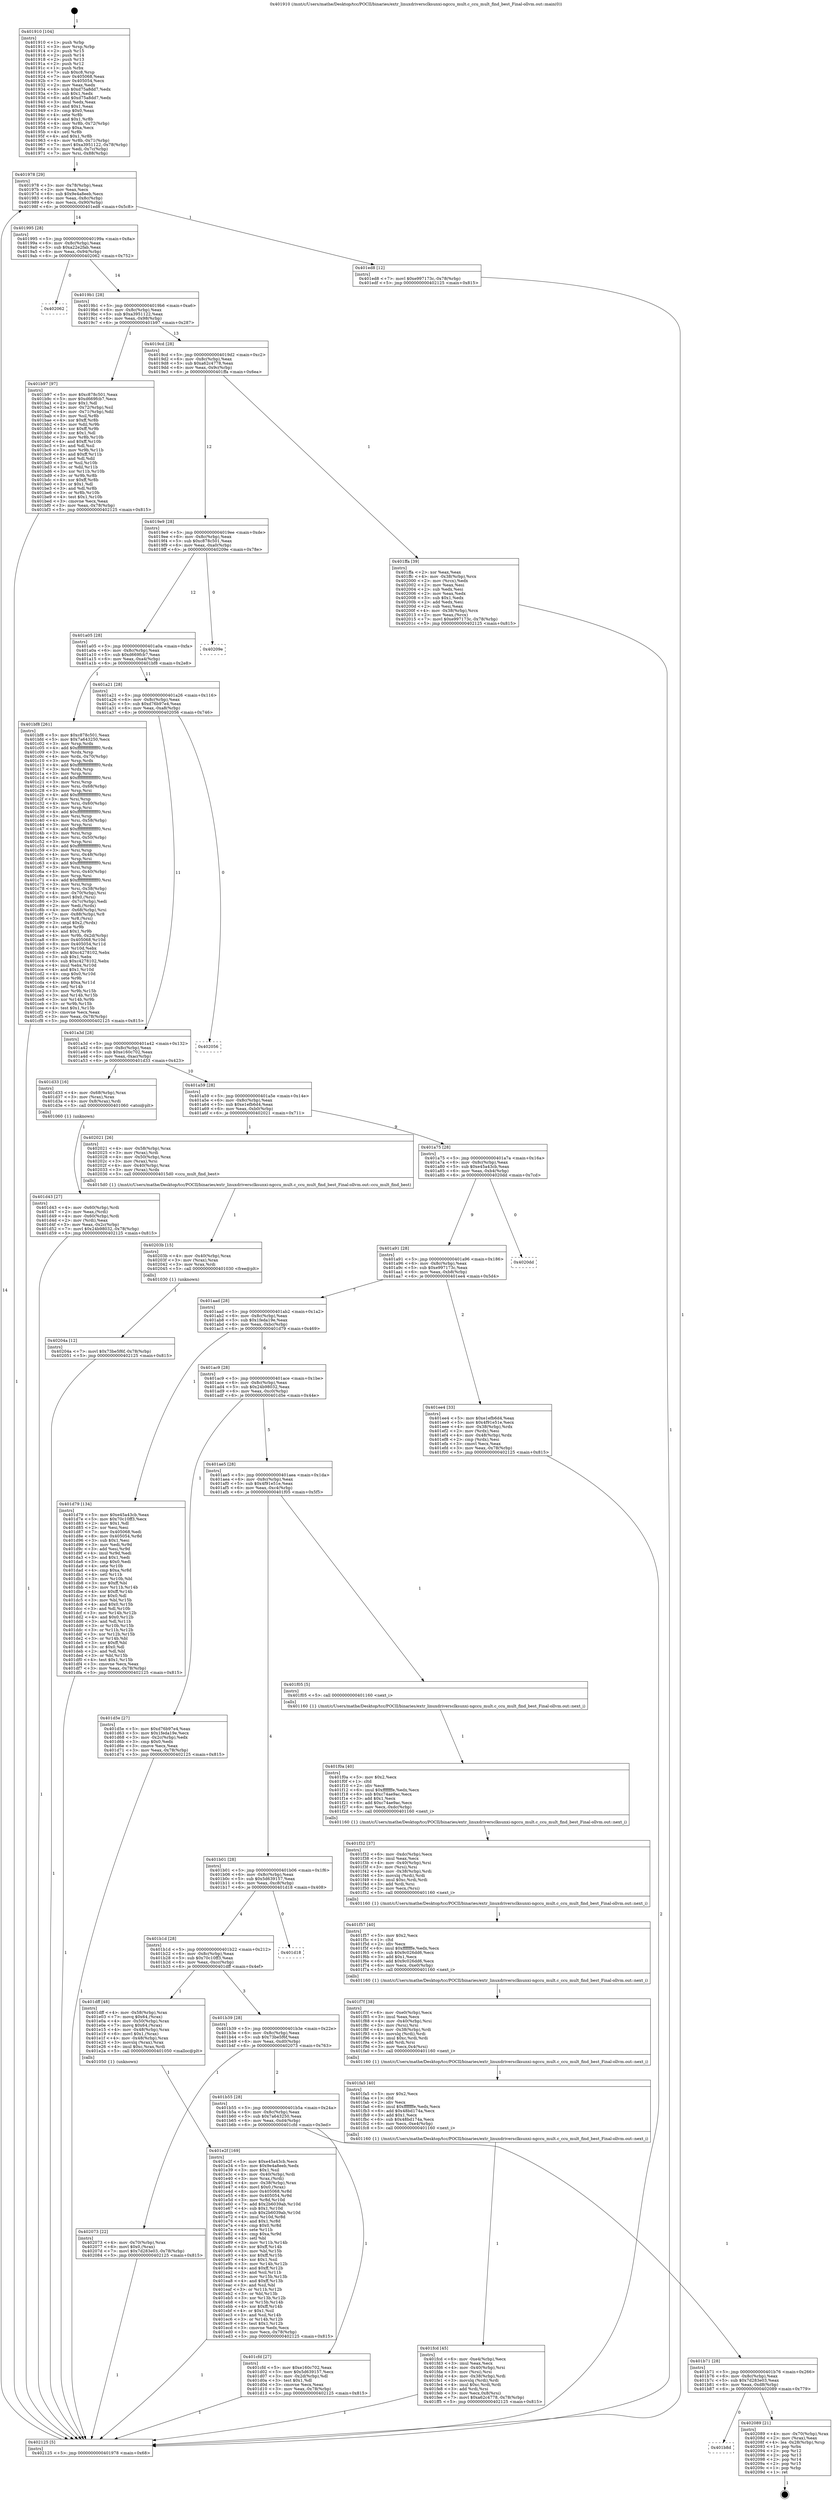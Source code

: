digraph "0x401910" {
  label = "0x401910 (/mnt/c/Users/mathe/Desktop/tcc/POCII/binaries/extr_linuxdriversclksunxi-ngccu_mult.c_ccu_mult_find_best_Final-ollvm.out::main(0))"
  labelloc = "t"
  node[shape=record]

  Entry [label="",width=0.3,height=0.3,shape=circle,fillcolor=black,style=filled]
  "0x401978" [label="{
     0x401978 [29]\l
     | [instrs]\l
     &nbsp;&nbsp;0x401978 \<+3\>: mov -0x78(%rbp),%eax\l
     &nbsp;&nbsp;0x40197b \<+2\>: mov %eax,%ecx\l
     &nbsp;&nbsp;0x40197d \<+6\>: sub $0x9e4a8eeb,%ecx\l
     &nbsp;&nbsp;0x401983 \<+6\>: mov %eax,-0x8c(%rbp)\l
     &nbsp;&nbsp;0x401989 \<+6\>: mov %ecx,-0x90(%rbp)\l
     &nbsp;&nbsp;0x40198f \<+6\>: je 0000000000401ed8 \<main+0x5c8\>\l
  }"]
  "0x401ed8" [label="{
     0x401ed8 [12]\l
     | [instrs]\l
     &nbsp;&nbsp;0x401ed8 \<+7\>: movl $0xe997173c,-0x78(%rbp)\l
     &nbsp;&nbsp;0x401edf \<+5\>: jmp 0000000000402125 \<main+0x815\>\l
  }"]
  "0x401995" [label="{
     0x401995 [28]\l
     | [instrs]\l
     &nbsp;&nbsp;0x401995 \<+5\>: jmp 000000000040199a \<main+0x8a\>\l
     &nbsp;&nbsp;0x40199a \<+6\>: mov -0x8c(%rbp),%eax\l
     &nbsp;&nbsp;0x4019a0 \<+5\>: sub $0xa22e2fab,%eax\l
     &nbsp;&nbsp;0x4019a5 \<+6\>: mov %eax,-0x94(%rbp)\l
     &nbsp;&nbsp;0x4019ab \<+6\>: je 0000000000402062 \<main+0x752\>\l
  }"]
  Exit [label="",width=0.3,height=0.3,shape=circle,fillcolor=black,style=filled,peripheries=2]
  "0x402062" [label="{
     0x402062\l
  }", style=dashed]
  "0x4019b1" [label="{
     0x4019b1 [28]\l
     | [instrs]\l
     &nbsp;&nbsp;0x4019b1 \<+5\>: jmp 00000000004019b6 \<main+0xa6\>\l
     &nbsp;&nbsp;0x4019b6 \<+6\>: mov -0x8c(%rbp),%eax\l
     &nbsp;&nbsp;0x4019bc \<+5\>: sub $0xa3951122,%eax\l
     &nbsp;&nbsp;0x4019c1 \<+6\>: mov %eax,-0x98(%rbp)\l
     &nbsp;&nbsp;0x4019c7 \<+6\>: je 0000000000401b97 \<main+0x287\>\l
  }"]
  "0x401b8d" [label="{
     0x401b8d\l
  }", style=dashed]
  "0x401b97" [label="{
     0x401b97 [97]\l
     | [instrs]\l
     &nbsp;&nbsp;0x401b97 \<+5\>: mov $0xc878c501,%eax\l
     &nbsp;&nbsp;0x401b9c \<+5\>: mov $0xd669fcb7,%ecx\l
     &nbsp;&nbsp;0x401ba1 \<+2\>: mov $0x1,%dl\l
     &nbsp;&nbsp;0x401ba3 \<+4\>: mov -0x72(%rbp),%sil\l
     &nbsp;&nbsp;0x401ba7 \<+4\>: mov -0x71(%rbp),%dil\l
     &nbsp;&nbsp;0x401bab \<+3\>: mov %sil,%r8b\l
     &nbsp;&nbsp;0x401bae \<+4\>: xor $0xff,%r8b\l
     &nbsp;&nbsp;0x401bb2 \<+3\>: mov %dil,%r9b\l
     &nbsp;&nbsp;0x401bb5 \<+4\>: xor $0xff,%r9b\l
     &nbsp;&nbsp;0x401bb9 \<+3\>: xor $0x1,%dl\l
     &nbsp;&nbsp;0x401bbc \<+3\>: mov %r8b,%r10b\l
     &nbsp;&nbsp;0x401bbf \<+4\>: and $0xff,%r10b\l
     &nbsp;&nbsp;0x401bc3 \<+3\>: and %dl,%sil\l
     &nbsp;&nbsp;0x401bc6 \<+3\>: mov %r9b,%r11b\l
     &nbsp;&nbsp;0x401bc9 \<+4\>: and $0xff,%r11b\l
     &nbsp;&nbsp;0x401bcd \<+3\>: and %dl,%dil\l
     &nbsp;&nbsp;0x401bd0 \<+3\>: or %sil,%r10b\l
     &nbsp;&nbsp;0x401bd3 \<+3\>: or %dil,%r11b\l
     &nbsp;&nbsp;0x401bd6 \<+3\>: xor %r11b,%r10b\l
     &nbsp;&nbsp;0x401bd9 \<+3\>: or %r9b,%r8b\l
     &nbsp;&nbsp;0x401bdc \<+4\>: xor $0xff,%r8b\l
     &nbsp;&nbsp;0x401be0 \<+3\>: or $0x1,%dl\l
     &nbsp;&nbsp;0x401be3 \<+3\>: and %dl,%r8b\l
     &nbsp;&nbsp;0x401be6 \<+3\>: or %r8b,%r10b\l
     &nbsp;&nbsp;0x401be9 \<+4\>: test $0x1,%r10b\l
     &nbsp;&nbsp;0x401bed \<+3\>: cmovne %ecx,%eax\l
     &nbsp;&nbsp;0x401bf0 \<+3\>: mov %eax,-0x78(%rbp)\l
     &nbsp;&nbsp;0x401bf3 \<+5\>: jmp 0000000000402125 \<main+0x815\>\l
  }"]
  "0x4019cd" [label="{
     0x4019cd [28]\l
     | [instrs]\l
     &nbsp;&nbsp;0x4019cd \<+5\>: jmp 00000000004019d2 \<main+0xc2\>\l
     &nbsp;&nbsp;0x4019d2 \<+6\>: mov -0x8c(%rbp),%eax\l
     &nbsp;&nbsp;0x4019d8 \<+5\>: sub $0xa62c4778,%eax\l
     &nbsp;&nbsp;0x4019dd \<+6\>: mov %eax,-0x9c(%rbp)\l
     &nbsp;&nbsp;0x4019e3 \<+6\>: je 0000000000401ffa \<main+0x6ea\>\l
  }"]
  "0x402125" [label="{
     0x402125 [5]\l
     | [instrs]\l
     &nbsp;&nbsp;0x402125 \<+5\>: jmp 0000000000401978 \<main+0x68\>\l
  }"]
  "0x401910" [label="{
     0x401910 [104]\l
     | [instrs]\l
     &nbsp;&nbsp;0x401910 \<+1\>: push %rbp\l
     &nbsp;&nbsp;0x401911 \<+3\>: mov %rsp,%rbp\l
     &nbsp;&nbsp;0x401914 \<+2\>: push %r15\l
     &nbsp;&nbsp;0x401916 \<+2\>: push %r14\l
     &nbsp;&nbsp;0x401918 \<+2\>: push %r13\l
     &nbsp;&nbsp;0x40191a \<+2\>: push %r12\l
     &nbsp;&nbsp;0x40191c \<+1\>: push %rbx\l
     &nbsp;&nbsp;0x40191d \<+7\>: sub $0xc8,%rsp\l
     &nbsp;&nbsp;0x401924 \<+7\>: mov 0x405068,%eax\l
     &nbsp;&nbsp;0x40192b \<+7\>: mov 0x405054,%ecx\l
     &nbsp;&nbsp;0x401932 \<+2\>: mov %eax,%edx\l
     &nbsp;&nbsp;0x401934 \<+6\>: sub $0xd75a8dd7,%edx\l
     &nbsp;&nbsp;0x40193a \<+3\>: sub $0x1,%edx\l
     &nbsp;&nbsp;0x40193d \<+6\>: add $0xd75a8dd7,%edx\l
     &nbsp;&nbsp;0x401943 \<+3\>: imul %edx,%eax\l
     &nbsp;&nbsp;0x401946 \<+3\>: and $0x1,%eax\l
     &nbsp;&nbsp;0x401949 \<+3\>: cmp $0x0,%eax\l
     &nbsp;&nbsp;0x40194c \<+4\>: sete %r8b\l
     &nbsp;&nbsp;0x401950 \<+4\>: and $0x1,%r8b\l
     &nbsp;&nbsp;0x401954 \<+4\>: mov %r8b,-0x72(%rbp)\l
     &nbsp;&nbsp;0x401958 \<+3\>: cmp $0xa,%ecx\l
     &nbsp;&nbsp;0x40195b \<+4\>: setl %r8b\l
     &nbsp;&nbsp;0x40195f \<+4\>: and $0x1,%r8b\l
     &nbsp;&nbsp;0x401963 \<+4\>: mov %r8b,-0x71(%rbp)\l
     &nbsp;&nbsp;0x401967 \<+7\>: movl $0xa3951122,-0x78(%rbp)\l
     &nbsp;&nbsp;0x40196e \<+3\>: mov %edi,-0x7c(%rbp)\l
     &nbsp;&nbsp;0x401971 \<+7\>: mov %rsi,-0x88(%rbp)\l
  }"]
  "0x402089" [label="{
     0x402089 [21]\l
     | [instrs]\l
     &nbsp;&nbsp;0x402089 \<+4\>: mov -0x70(%rbp),%rax\l
     &nbsp;&nbsp;0x40208d \<+2\>: mov (%rax),%eax\l
     &nbsp;&nbsp;0x40208f \<+4\>: lea -0x28(%rbp),%rsp\l
     &nbsp;&nbsp;0x402093 \<+1\>: pop %rbx\l
     &nbsp;&nbsp;0x402094 \<+2\>: pop %r12\l
     &nbsp;&nbsp;0x402096 \<+2\>: pop %r13\l
     &nbsp;&nbsp;0x402098 \<+2\>: pop %r14\l
     &nbsp;&nbsp;0x40209a \<+2\>: pop %r15\l
     &nbsp;&nbsp;0x40209c \<+1\>: pop %rbp\l
     &nbsp;&nbsp;0x40209d \<+1\>: ret\l
  }"]
  "0x401ffa" [label="{
     0x401ffa [39]\l
     | [instrs]\l
     &nbsp;&nbsp;0x401ffa \<+2\>: xor %eax,%eax\l
     &nbsp;&nbsp;0x401ffc \<+4\>: mov -0x38(%rbp),%rcx\l
     &nbsp;&nbsp;0x402000 \<+2\>: mov (%rcx),%edx\l
     &nbsp;&nbsp;0x402002 \<+2\>: mov %eax,%esi\l
     &nbsp;&nbsp;0x402004 \<+2\>: sub %edx,%esi\l
     &nbsp;&nbsp;0x402006 \<+2\>: mov %eax,%edx\l
     &nbsp;&nbsp;0x402008 \<+3\>: sub $0x1,%edx\l
     &nbsp;&nbsp;0x40200b \<+2\>: add %edx,%esi\l
     &nbsp;&nbsp;0x40200d \<+2\>: sub %esi,%eax\l
     &nbsp;&nbsp;0x40200f \<+4\>: mov -0x38(%rbp),%rcx\l
     &nbsp;&nbsp;0x402013 \<+2\>: mov %eax,(%rcx)\l
     &nbsp;&nbsp;0x402015 \<+7\>: movl $0xe997173c,-0x78(%rbp)\l
     &nbsp;&nbsp;0x40201c \<+5\>: jmp 0000000000402125 \<main+0x815\>\l
  }"]
  "0x4019e9" [label="{
     0x4019e9 [28]\l
     | [instrs]\l
     &nbsp;&nbsp;0x4019e9 \<+5\>: jmp 00000000004019ee \<main+0xde\>\l
     &nbsp;&nbsp;0x4019ee \<+6\>: mov -0x8c(%rbp),%eax\l
     &nbsp;&nbsp;0x4019f4 \<+5\>: sub $0xc878c501,%eax\l
     &nbsp;&nbsp;0x4019f9 \<+6\>: mov %eax,-0xa0(%rbp)\l
     &nbsp;&nbsp;0x4019ff \<+6\>: je 000000000040209e \<main+0x78e\>\l
  }"]
  "0x40204a" [label="{
     0x40204a [12]\l
     | [instrs]\l
     &nbsp;&nbsp;0x40204a \<+7\>: movl $0x73be5f6f,-0x78(%rbp)\l
     &nbsp;&nbsp;0x402051 \<+5\>: jmp 0000000000402125 \<main+0x815\>\l
  }"]
  "0x40209e" [label="{
     0x40209e\l
  }", style=dashed]
  "0x401a05" [label="{
     0x401a05 [28]\l
     | [instrs]\l
     &nbsp;&nbsp;0x401a05 \<+5\>: jmp 0000000000401a0a \<main+0xfa\>\l
     &nbsp;&nbsp;0x401a0a \<+6\>: mov -0x8c(%rbp),%eax\l
     &nbsp;&nbsp;0x401a10 \<+5\>: sub $0xd669fcb7,%eax\l
     &nbsp;&nbsp;0x401a15 \<+6\>: mov %eax,-0xa4(%rbp)\l
     &nbsp;&nbsp;0x401a1b \<+6\>: je 0000000000401bf8 \<main+0x2e8\>\l
  }"]
  "0x40203b" [label="{
     0x40203b [15]\l
     | [instrs]\l
     &nbsp;&nbsp;0x40203b \<+4\>: mov -0x40(%rbp),%rax\l
     &nbsp;&nbsp;0x40203f \<+3\>: mov (%rax),%rax\l
     &nbsp;&nbsp;0x402042 \<+3\>: mov %rax,%rdi\l
     &nbsp;&nbsp;0x402045 \<+5\>: call 0000000000401030 \<free@plt\>\l
     | [calls]\l
     &nbsp;&nbsp;0x401030 \{1\} (unknown)\l
  }"]
  "0x401bf8" [label="{
     0x401bf8 [261]\l
     | [instrs]\l
     &nbsp;&nbsp;0x401bf8 \<+5\>: mov $0xc878c501,%eax\l
     &nbsp;&nbsp;0x401bfd \<+5\>: mov $0x7a643250,%ecx\l
     &nbsp;&nbsp;0x401c02 \<+3\>: mov %rsp,%rdx\l
     &nbsp;&nbsp;0x401c05 \<+4\>: add $0xfffffffffffffff0,%rdx\l
     &nbsp;&nbsp;0x401c09 \<+3\>: mov %rdx,%rsp\l
     &nbsp;&nbsp;0x401c0c \<+4\>: mov %rdx,-0x70(%rbp)\l
     &nbsp;&nbsp;0x401c10 \<+3\>: mov %rsp,%rdx\l
     &nbsp;&nbsp;0x401c13 \<+4\>: add $0xfffffffffffffff0,%rdx\l
     &nbsp;&nbsp;0x401c17 \<+3\>: mov %rdx,%rsp\l
     &nbsp;&nbsp;0x401c1a \<+3\>: mov %rsp,%rsi\l
     &nbsp;&nbsp;0x401c1d \<+4\>: add $0xfffffffffffffff0,%rsi\l
     &nbsp;&nbsp;0x401c21 \<+3\>: mov %rsi,%rsp\l
     &nbsp;&nbsp;0x401c24 \<+4\>: mov %rsi,-0x68(%rbp)\l
     &nbsp;&nbsp;0x401c28 \<+3\>: mov %rsp,%rsi\l
     &nbsp;&nbsp;0x401c2b \<+4\>: add $0xfffffffffffffff0,%rsi\l
     &nbsp;&nbsp;0x401c2f \<+3\>: mov %rsi,%rsp\l
     &nbsp;&nbsp;0x401c32 \<+4\>: mov %rsi,-0x60(%rbp)\l
     &nbsp;&nbsp;0x401c36 \<+3\>: mov %rsp,%rsi\l
     &nbsp;&nbsp;0x401c39 \<+4\>: add $0xfffffffffffffff0,%rsi\l
     &nbsp;&nbsp;0x401c3d \<+3\>: mov %rsi,%rsp\l
     &nbsp;&nbsp;0x401c40 \<+4\>: mov %rsi,-0x58(%rbp)\l
     &nbsp;&nbsp;0x401c44 \<+3\>: mov %rsp,%rsi\l
     &nbsp;&nbsp;0x401c47 \<+4\>: add $0xfffffffffffffff0,%rsi\l
     &nbsp;&nbsp;0x401c4b \<+3\>: mov %rsi,%rsp\l
     &nbsp;&nbsp;0x401c4e \<+4\>: mov %rsi,-0x50(%rbp)\l
     &nbsp;&nbsp;0x401c52 \<+3\>: mov %rsp,%rsi\l
     &nbsp;&nbsp;0x401c55 \<+4\>: add $0xfffffffffffffff0,%rsi\l
     &nbsp;&nbsp;0x401c59 \<+3\>: mov %rsi,%rsp\l
     &nbsp;&nbsp;0x401c5c \<+4\>: mov %rsi,-0x48(%rbp)\l
     &nbsp;&nbsp;0x401c60 \<+3\>: mov %rsp,%rsi\l
     &nbsp;&nbsp;0x401c63 \<+4\>: add $0xfffffffffffffff0,%rsi\l
     &nbsp;&nbsp;0x401c67 \<+3\>: mov %rsi,%rsp\l
     &nbsp;&nbsp;0x401c6a \<+4\>: mov %rsi,-0x40(%rbp)\l
     &nbsp;&nbsp;0x401c6e \<+3\>: mov %rsp,%rsi\l
     &nbsp;&nbsp;0x401c71 \<+4\>: add $0xfffffffffffffff0,%rsi\l
     &nbsp;&nbsp;0x401c75 \<+3\>: mov %rsi,%rsp\l
     &nbsp;&nbsp;0x401c78 \<+4\>: mov %rsi,-0x38(%rbp)\l
     &nbsp;&nbsp;0x401c7c \<+4\>: mov -0x70(%rbp),%rsi\l
     &nbsp;&nbsp;0x401c80 \<+6\>: movl $0x0,(%rsi)\l
     &nbsp;&nbsp;0x401c86 \<+3\>: mov -0x7c(%rbp),%edi\l
     &nbsp;&nbsp;0x401c89 \<+2\>: mov %edi,(%rdx)\l
     &nbsp;&nbsp;0x401c8b \<+4\>: mov -0x68(%rbp),%rsi\l
     &nbsp;&nbsp;0x401c8f \<+7\>: mov -0x88(%rbp),%r8\l
     &nbsp;&nbsp;0x401c96 \<+3\>: mov %r8,(%rsi)\l
     &nbsp;&nbsp;0x401c99 \<+3\>: cmpl $0x2,(%rdx)\l
     &nbsp;&nbsp;0x401c9c \<+4\>: setne %r9b\l
     &nbsp;&nbsp;0x401ca0 \<+4\>: and $0x1,%r9b\l
     &nbsp;&nbsp;0x401ca4 \<+4\>: mov %r9b,-0x2d(%rbp)\l
     &nbsp;&nbsp;0x401ca8 \<+8\>: mov 0x405068,%r10d\l
     &nbsp;&nbsp;0x401cb0 \<+8\>: mov 0x405054,%r11d\l
     &nbsp;&nbsp;0x401cb8 \<+3\>: mov %r10d,%ebx\l
     &nbsp;&nbsp;0x401cbb \<+6\>: add $0xc4278102,%ebx\l
     &nbsp;&nbsp;0x401cc1 \<+3\>: sub $0x1,%ebx\l
     &nbsp;&nbsp;0x401cc4 \<+6\>: sub $0xc4278102,%ebx\l
     &nbsp;&nbsp;0x401cca \<+4\>: imul %ebx,%r10d\l
     &nbsp;&nbsp;0x401cce \<+4\>: and $0x1,%r10d\l
     &nbsp;&nbsp;0x401cd2 \<+4\>: cmp $0x0,%r10d\l
     &nbsp;&nbsp;0x401cd6 \<+4\>: sete %r9b\l
     &nbsp;&nbsp;0x401cda \<+4\>: cmp $0xa,%r11d\l
     &nbsp;&nbsp;0x401cde \<+4\>: setl %r14b\l
     &nbsp;&nbsp;0x401ce2 \<+3\>: mov %r9b,%r15b\l
     &nbsp;&nbsp;0x401ce5 \<+3\>: and %r14b,%r15b\l
     &nbsp;&nbsp;0x401ce8 \<+3\>: xor %r14b,%r9b\l
     &nbsp;&nbsp;0x401ceb \<+3\>: or %r9b,%r15b\l
     &nbsp;&nbsp;0x401cee \<+4\>: test $0x1,%r15b\l
     &nbsp;&nbsp;0x401cf2 \<+3\>: cmovne %ecx,%eax\l
     &nbsp;&nbsp;0x401cf5 \<+3\>: mov %eax,-0x78(%rbp)\l
     &nbsp;&nbsp;0x401cf8 \<+5\>: jmp 0000000000402125 \<main+0x815\>\l
  }"]
  "0x401a21" [label="{
     0x401a21 [28]\l
     | [instrs]\l
     &nbsp;&nbsp;0x401a21 \<+5\>: jmp 0000000000401a26 \<main+0x116\>\l
     &nbsp;&nbsp;0x401a26 \<+6\>: mov -0x8c(%rbp),%eax\l
     &nbsp;&nbsp;0x401a2c \<+5\>: sub $0xd76b97e4,%eax\l
     &nbsp;&nbsp;0x401a31 \<+6\>: mov %eax,-0xa8(%rbp)\l
     &nbsp;&nbsp;0x401a37 \<+6\>: je 0000000000402056 \<main+0x746\>\l
  }"]
  "0x401fcd" [label="{
     0x401fcd [45]\l
     | [instrs]\l
     &nbsp;&nbsp;0x401fcd \<+6\>: mov -0xe4(%rbp),%ecx\l
     &nbsp;&nbsp;0x401fd3 \<+3\>: imul %eax,%ecx\l
     &nbsp;&nbsp;0x401fd6 \<+4\>: mov -0x40(%rbp),%rsi\l
     &nbsp;&nbsp;0x401fda \<+3\>: mov (%rsi),%rsi\l
     &nbsp;&nbsp;0x401fdd \<+4\>: mov -0x38(%rbp),%rdi\l
     &nbsp;&nbsp;0x401fe1 \<+3\>: movslq (%rdi),%rdi\l
     &nbsp;&nbsp;0x401fe4 \<+4\>: imul $0xc,%rdi,%rdi\l
     &nbsp;&nbsp;0x401fe8 \<+3\>: add %rdi,%rsi\l
     &nbsp;&nbsp;0x401feb \<+3\>: mov %ecx,0x8(%rsi)\l
     &nbsp;&nbsp;0x401fee \<+7\>: movl $0xa62c4778,-0x78(%rbp)\l
     &nbsp;&nbsp;0x401ff5 \<+5\>: jmp 0000000000402125 \<main+0x815\>\l
  }"]
  "0x401fa5" [label="{
     0x401fa5 [40]\l
     | [instrs]\l
     &nbsp;&nbsp;0x401fa5 \<+5\>: mov $0x2,%ecx\l
     &nbsp;&nbsp;0x401faa \<+1\>: cltd\l
     &nbsp;&nbsp;0x401fab \<+2\>: idiv %ecx\l
     &nbsp;&nbsp;0x401fad \<+6\>: imul $0xfffffffe,%edx,%ecx\l
     &nbsp;&nbsp;0x401fb3 \<+6\>: add $0x48bd174a,%ecx\l
     &nbsp;&nbsp;0x401fb9 \<+3\>: add $0x1,%ecx\l
     &nbsp;&nbsp;0x401fbc \<+6\>: sub $0x48bd174a,%ecx\l
     &nbsp;&nbsp;0x401fc2 \<+6\>: mov %ecx,-0xe4(%rbp)\l
     &nbsp;&nbsp;0x401fc8 \<+5\>: call 0000000000401160 \<next_i\>\l
     | [calls]\l
     &nbsp;&nbsp;0x401160 \{1\} (/mnt/c/Users/mathe/Desktop/tcc/POCII/binaries/extr_linuxdriversclksunxi-ngccu_mult.c_ccu_mult_find_best_Final-ollvm.out::next_i)\l
  }"]
  "0x402056" [label="{
     0x402056\l
  }", style=dashed]
  "0x401a3d" [label="{
     0x401a3d [28]\l
     | [instrs]\l
     &nbsp;&nbsp;0x401a3d \<+5\>: jmp 0000000000401a42 \<main+0x132\>\l
     &nbsp;&nbsp;0x401a42 \<+6\>: mov -0x8c(%rbp),%eax\l
     &nbsp;&nbsp;0x401a48 \<+5\>: sub $0xe160c702,%eax\l
     &nbsp;&nbsp;0x401a4d \<+6\>: mov %eax,-0xac(%rbp)\l
     &nbsp;&nbsp;0x401a53 \<+6\>: je 0000000000401d33 \<main+0x423\>\l
  }"]
  "0x401f7f" [label="{
     0x401f7f [38]\l
     | [instrs]\l
     &nbsp;&nbsp;0x401f7f \<+6\>: mov -0xe0(%rbp),%ecx\l
     &nbsp;&nbsp;0x401f85 \<+3\>: imul %eax,%ecx\l
     &nbsp;&nbsp;0x401f88 \<+4\>: mov -0x40(%rbp),%rsi\l
     &nbsp;&nbsp;0x401f8c \<+3\>: mov (%rsi),%rsi\l
     &nbsp;&nbsp;0x401f8f \<+4\>: mov -0x38(%rbp),%rdi\l
     &nbsp;&nbsp;0x401f93 \<+3\>: movslq (%rdi),%rdi\l
     &nbsp;&nbsp;0x401f96 \<+4\>: imul $0xc,%rdi,%rdi\l
     &nbsp;&nbsp;0x401f9a \<+3\>: add %rdi,%rsi\l
     &nbsp;&nbsp;0x401f9d \<+3\>: mov %ecx,0x4(%rsi)\l
     &nbsp;&nbsp;0x401fa0 \<+5\>: call 0000000000401160 \<next_i\>\l
     | [calls]\l
     &nbsp;&nbsp;0x401160 \{1\} (/mnt/c/Users/mathe/Desktop/tcc/POCII/binaries/extr_linuxdriversclksunxi-ngccu_mult.c_ccu_mult_find_best_Final-ollvm.out::next_i)\l
  }"]
  "0x401d33" [label="{
     0x401d33 [16]\l
     | [instrs]\l
     &nbsp;&nbsp;0x401d33 \<+4\>: mov -0x68(%rbp),%rax\l
     &nbsp;&nbsp;0x401d37 \<+3\>: mov (%rax),%rax\l
     &nbsp;&nbsp;0x401d3a \<+4\>: mov 0x8(%rax),%rdi\l
     &nbsp;&nbsp;0x401d3e \<+5\>: call 0000000000401060 \<atoi@plt\>\l
     | [calls]\l
     &nbsp;&nbsp;0x401060 \{1\} (unknown)\l
  }"]
  "0x401a59" [label="{
     0x401a59 [28]\l
     | [instrs]\l
     &nbsp;&nbsp;0x401a59 \<+5\>: jmp 0000000000401a5e \<main+0x14e\>\l
     &nbsp;&nbsp;0x401a5e \<+6\>: mov -0x8c(%rbp),%eax\l
     &nbsp;&nbsp;0x401a64 \<+5\>: sub $0xe1efb6d4,%eax\l
     &nbsp;&nbsp;0x401a69 \<+6\>: mov %eax,-0xb0(%rbp)\l
     &nbsp;&nbsp;0x401a6f \<+6\>: je 0000000000402021 \<main+0x711\>\l
  }"]
  "0x401f57" [label="{
     0x401f57 [40]\l
     | [instrs]\l
     &nbsp;&nbsp;0x401f57 \<+5\>: mov $0x2,%ecx\l
     &nbsp;&nbsp;0x401f5c \<+1\>: cltd\l
     &nbsp;&nbsp;0x401f5d \<+2\>: idiv %ecx\l
     &nbsp;&nbsp;0x401f5f \<+6\>: imul $0xfffffffe,%edx,%ecx\l
     &nbsp;&nbsp;0x401f65 \<+6\>: sub $0x9c026dd6,%ecx\l
     &nbsp;&nbsp;0x401f6b \<+3\>: add $0x1,%ecx\l
     &nbsp;&nbsp;0x401f6e \<+6\>: add $0x9c026dd6,%ecx\l
     &nbsp;&nbsp;0x401f74 \<+6\>: mov %ecx,-0xe0(%rbp)\l
     &nbsp;&nbsp;0x401f7a \<+5\>: call 0000000000401160 \<next_i\>\l
     | [calls]\l
     &nbsp;&nbsp;0x401160 \{1\} (/mnt/c/Users/mathe/Desktop/tcc/POCII/binaries/extr_linuxdriversclksunxi-ngccu_mult.c_ccu_mult_find_best_Final-ollvm.out::next_i)\l
  }"]
  "0x402021" [label="{
     0x402021 [26]\l
     | [instrs]\l
     &nbsp;&nbsp;0x402021 \<+4\>: mov -0x58(%rbp),%rax\l
     &nbsp;&nbsp;0x402025 \<+3\>: mov (%rax),%rdi\l
     &nbsp;&nbsp;0x402028 \<+4\>: mov -0x50(%rbp),%rax\l
     &nbsp;&nbsp;0x40202c \<+3\>: mov (%rax),%rsi\l
     &nbsp;&nbsp;0x40202f \<+4\>: mov -0x40(%rbp),%rax\l
     &nbsp;&nbsp;0x402033 \<+3\>: mov (%rax),%rdx\l
     &nbsp;&nbsp;0x402036 \<+5\>: call 00000000004015d0 \<ccu_mult_find_best\>\l
     | [calls]\l
     &nbsp;&nbsp;0x4015d0 \{1\} (/mnt/c/Users/mathe/Desktop/tcc/POCII/binaries/extr_linuxdriversclksunxi-ngccu_mult.c_ccu_mult_find_best_Final-ollvm.out::ccu_mult_find_best)\l
  }"]
  "0x401a75" [label="{
     0x401a75 [28]\l
     | [instrs]\l
     &nbsp;&nbsp;0x401a75 \<+5\>: jmp 0000000000401a7a \<main+0x16a\>\l
     &nbsp;&nbsp;0x401a7a \<+6\>: mov -0x8c(%rbp),%eax\l
     &nbsp;&nbsp;0x401a80 \<+5\>: sub $0xe45a43cb,%eax\l
     &nbsp;&nbsp;0x401a85 \<+6\>: mov %eax,-0xb4(%rbp)\l
     &nbsp;&nbsp;0x401a8b \<+6\>: je 00000000004020dd \<main+0x7cd\>\l
  }"]
  "0x401f32" [label="{
     0x401f32 [37]\l
     | [instrs]\l
     &nbsp;&nbsp;0x401f32 \<+6\>: mov -0xdc(%rbp),%ecx\l
     &nbsp;&nbsp;0x401f38 \<+3\>: imul %eax,%ecx\l
     &nbsp;&nbsp;0x401f3b \<+4\>: mov -0x40(%rbp),%rsi\l
     &nbsp;&nbsp;0x401f3f \<+3\>: mov (%rsi),%rsi\l
     &nbsp;&nbsp;0x401f42 \<+4\>: mov -0x38(%rbp),%rdi\l
     &nbsp;&nbsp;0x401f46 \<+3\>: movslq (%rdi),%rdi\l
     &nbsp;&nbsp;0x401f49 \<+4\>: imul $0xc,%rdi,%rdi\l
     &nbsp;&nbsp;0x401f4d \<+3\>: add %rdi,%rsi\l
     &nbsp;&nbsp;0x401f50 \<+2\>: mov %ecx,(%rsi)\l
     &nbsp;&nbsp;0x401f52 \<+5\>: call 0000000000401160 \<next_i\>\l
     | [calls]\l
     &nbsp;&nbsp;0x401160 \{1\} (/mnt/c/Users/mathe/Desktop/tcc/POCII/binaries/extr_linuxdriversclksunxi-ngccu_mult.c_ccu_mult_find_best_Final-ollvm.out::next_i)\l
  }"]
  "0x4020dd" [label="{
     0x4020dd\l
  }", style=dashed]
  "0x401a91" [label="{
     0x401a91 [28]\l
     | [instrs]\l
     &nbsp;&nbsp;0x401a91 \<+5\>: jmp 0000000000401a96 \<main+0x186\>\l
     &nbsp;&nbsp;0x401a96 \<+6\>: mov -0x8c(%rbp),%eax\l
     &nbsp;&nbsp;0x401a9c \<+5\>: sub $0xe997173c,%eax\l
     &nbsp;&nbsp;0x401aa1 \<+6\>: mov %eax,-0xb8(%rbp)\l
     &nbsp;&nbsp;0x401aa7 \<+6\>: je 0000000000401ee4 \<main+0x5d4\>\l
  }"]
  "0x401f0a" [label="{
     0x401f0a [40]\l
     | [instrs]\l
     &nbsp;&nbsp;0x401f0a \<+5\>: mov $0x2,%ecx\l
     &nbsp;&nbsp;0x401f0f \<+1\>: cltd\l
     &nbsp;&nbsp;0x401f10 \<+2\>: idiv %ecx\l
     &nbsp;&nbsp;0x401f12 \<+6\>: imul $0xfffffffe,%edx,%ecx\l
     &nbsp;&nbsp;0x401f18 \<+6\>: sub $0xc74ae9ac,%ecx\l
     &nbsp;&nbsp;0x401f1e \<+3\>: add $0x1,%ecx\l
     &nbsp;&nbsp;0x401f21 \<+6\>: add $0xc74ae9ac,%ecx\l
     &nbsp;&nbsp;0x401f27 \<+6\>: mov %ecx,-0xdc(%rbp)\l
     &nbsp;&nbsp;0x401f2d \<+5\>: call 0000000000401160 \<next_i\>\l
     | [calls]\l
     &nbsp;&nbsp;0x401160 \{1\} (/mnt/c/Users/mathe/Desktop/tcc/POCII/binaries/extr_linuxdriversclksunxi-ngccu_mult.c_ccu_mult_find_best_Final-ollvm.out::next_i)\l
  }"]
  "0x401ee4" [label="{
     0x401ee4 [33]\l
     | [instrs]\l
     &nbsp;&nbsp;0x401ee4 \<+5\>: mov $0xe1efb6d4,%eax\l
     &nbsp;&nbsp;0x401ee9 \<+5\>: mov $0x4f91e51e,%ecx\l
     &nbsp;&nbsp;0x401eee \<+4\>: mov -0x38(%rbp),%rdx\l
     &nbsp;&nbsp;0x401ef2 \<+2\>: mov (%rdx),%esi\l
     &nbsp;&nbsp;0x401ef4 \<+4\>: mov -0x48(%rbp),%rdx\l
     &nbsp;&nbsp;0x401ef8 \<+2\>: cmp (%rdx),%esi\l
     &nbsp;&nbsp;0x401efa \<+3\>: cmovl %ecx,%eax\l
     &nbsp;&nbsp;0x401efd \<+3\>: mov %eax,-0x78(%rbp)\l
     &nbsp;&nbsp;0x401f00 \<+5\>: jmp 0000000000402125 \<main+0x815\>\l
  }"]
  "0x401aad" [label="{
     0x401aad [28]\l
     | [instrs]\l
     &nbsp;&nbsp;0x401aad \<+5\>: jmp 0000000000401ab2 \<main+0x1a2\>\l
     &nbsp;&nbsp;0x401ab2 \<+6\>: mov -0x8c(%rbp),%eax\l
     &nbsp;&nbsp;0x401ab8 \<+5\>: sub $0x1feda19e,%eax\l
     &nbsp;&nbsp;0x401abd \<+6\>: mov %eax,-0xbc(%rbp)\l
     &nbsp;&nbsp;0x401ac3 \<+6\>: je 0000000000401d79 \<main+0x469\>\l
  }"]
  "0x401e2f" [label="{
     0x401e2f [169]\l
     | [instrs]\l
     &nbsp;&nbsp;0x401e2f \<+5\>: mov $0xe45a43cb,%ecx\l
     &nbsp;&nbsp;0x401e34 \<+5\>: mov $0x9e4a8eeb,%edx\l
     &nbsp;&nbsp;0x401e39 \<+3\>: mov $0x1,%sil\l
     &nbsp;&nbsp;0x401e3c \<+4\>: mov -0x40(%rbp),%rdi\l
     &nbsp;&nbsp;0x401e40 \<+3\>: mov %rax,(%rdi)\l
     &nbsp;&nbsp;0x401e43 \<+4\>: mov -0x38(%rbp),%rax\l
     &nbsp;&nbsp;0x401e47 \<+6\>: movl $0x0,(%rax)\l
     &nbsp;&nbsp;0x401e4d \<+8\>: mov 0x405068,%r8d\l
     &nbsp;&nbsp;0x401e55 \<+8\>: mov 0x405054,%r9d\l
     &nbsp;&nbsp;0x401e5d \<+3\>: mov %r8d,%r10d\l
     &nbsp;&nbsp;0x401e60 \<+7\>: add $0x2b6039ab,%r10d\l
     &nbsp;&nbsp;0x401e67 \<+4\>: sub $0x1,%r10d\l
     &nbsp;&nbsp;0x401e6b \<+7\>: sub $0x2b6039ab,%r10d\l
     &nbsp;&nbsp;0x401e72 \<+4\>: imul %r10d,%r8d\l
     &nbsp;&nbsp;0x401e76 \<+4\>: and $0x1,%r8d\l
     &nbsp;&nbsp;0x401e7a \<+4\>: cmp $0x0,%r8d\l
     &nbsp;&nbsp;0x401e7e \<+4\>: sete %r11b\l
     &nbsp;&nbsp;0x401e82 \<+4\>: cmp $0xa,%r9d\l
     &nbsp;&nbsp;0x401e86 \<+3\>: setl %bl\l
     &nbsp;&nbsp;0x401e89 \<+3\>: mov %r11b,%r14b\l
     &nbsp;&nbsp;0x401e8c \<+4\>: xor $0xff,%r14b\l
     &nbsp;&nbsp;0x401e90 \<+3\>: mov %bl,%r15b\l
     &nbsp;&nbsp;0x401e93 \<+4\>: xor $0xff,%r15b\l
     &nbsp;&nbsp;0x401e97 \<+4\>: xor $0x1,%sil\l
     &nbsp;&nbsp;0x401e9b \<+3\>: mov %r14b,%r12b\l
     &nbsp;&nbsp;0x401e9e \<+4\>: and $0xff,%r12b\l
     &nbsp;&nbsp;0x401ea2 \<+3\>: and %sil,%r11b\l
     &nbsp;&nbsp;0x401ea5 \<+3\>: mov %r15b,%r13b\l
     &nbsp;&nbsp;0x401ea8 \<+4\>: and $0xff,%r13b\l
     &nbsp;&nbsp;0x401eac \<+3\>: and %sil,%bl\l
     &nbsp;&nbsp;0x401eaf \<+3\>: or %r11b,%r12b\l
     &nbsp;&nbsp;0x401eb2 \<+3\>: or %bl,%r13b\l
     &nbsp;&nbsp;0x401eb5 \<+3\>: xor %r13b,%r12b\l
     &nbsp;&nbsp;0x401eb8 \<+3\>: or %r15b,%r14b\l
     &nbsp;&nbsp;0x401ebb \<+4\>: xor $0xff,%r14b\l
     &nbsp;&nbsp;0x401ebf \<+4\>: or $0x1,%sil\l
     &nbsp;&nbsp;0x401ec3 \<+3\>: and %sil,%r14b\l
     &nbsp;&nbsp;0x401ec6 \<+3\>: or %r14b,%r12b\l
     &nbsp;&nbsp;0x401ec9 \<+4\>: test $0x1,%r12b\l
     &nbsp;&nbsp;0x401ecd \<+3\>: cmovne %edx,%ecx\l
     &nbsp;&nbsp;0x401ed0 \<+3\>: mov %ecx,-0x78(%rbp)\l
     &nbsp;&nbsp;0x401ed3 \<+5\>: jmp 0000000000402125 \<main+0x815\>\l
  }"]
  "0x401d79" [label="{
     0x401d79 [134]\l
     | [instrs]\l
     &nbsp;&nbsp;0x401d79 \<+5\>: mov $0xe45a43cb,%eax\l
     &nbsp;&nbsp;0x401d7e \<+5\>: mov $0x70c10ff3,%ecx\l
     &nbsp;&nbsp;0x401d83 \<+2\>: mov $0x1,%dl\l
     &nbsp;&nbsp;0x401d85 \<+2\>: xor %esi,%esi\l
     &nbsp;&nbsp;0x401d87 \<+7\>: mov 0x405068,%edi\l
     &nbsp;&nbsp;0x401d8e \<+8\>: mov 0x405054,%r8d\l
     &nbsp;&nbsp;0x401d96 \<+3\>: sub $0x1,%esi\l
     &nbsp;&nbsp;0x401d99 \<+3\>: mov %edi,%r9d\l
     &nbsp;&nbsp;0x401d9c \<+3\>: add %esi,%r9d\l
     &nbsp;&nbsp;0x401d9f \<+4\>: imul %r9d,%edi\l
     &nbsp;&nbsp;0x401da3 \<+3\>: and $0x1,%edi\l
     &nbsp;&nbsp;0x401da6 \<+3\>: cmp $0x0,%edi\l
     &nbsp;&nbsp;0x401da9 \<+4\>: sete %r10b\l
     &nbsp;&nbsp;0x401dad \<+4\>: cmp $0xa,%r8d\l
     &nbsp;&nbsp;0x401db1 \<+4\>: setl %r11b\l
     &nbsp;&nbsp;0x401db5 \<+3\>: mov %r10b,%bl\l
     &nbsp;&nbsp;0x401db8 \<+3\>: xor $0xff,%bl\l
     &nbsp;&nbsp;0x401dbb \<+3\>: mov %r11b,%r14b\l
     &nbsp;&nbsp;0x401dbe \<+4\>: xor $0xff,%r14b\l
     &nbsp;&nbsp;0x401dc2 \<+3\>: xor $0x0,%dl\l
     &nbsp;&nbsp;0x401dc5 \<+3\>: mov %bl,%r15b\l
     &nbsp;&nbsp;0x401dc8 \<+4\>: and $0x0,%r15b\l
     &nbsp;&nbsp;0x401dcc \<+3\>: and %dl,%r10b\l
     &nbsp;&nbsp;0x401dcf \<+3\>: mov %r14b,%r12b\l
     &nbsp;&nbsp;0x401dd2 \<+4\>: and $0x0,%r12b\l
     &nbsp;&nbsp;0x401dd6 \<+3\>: and %dl,%r11b\l
     &nbsp;&nbsp;0x401dd9 \<+3\>: or %r10b,%r15b\l
     &nbsp;&nbsp;0x401ddc \<+3\>: or %r11b,%r12b\l
     &nbsp;&nbsp;0x401ddf \<+3\>: xor %r12b,%r15b\l
     &nbsp;&nbsp;0x401de2 \<+3\>: or %r14b,%bl\l
     &nbsp;&nbsp;0x401de5 \<+3\>: xor $0xff,%bl\l
     &nbsp;&nbsp;0x401de8 \<+3\>: or $0x0,%dl\l
     &nbsp;&nbsp;0x401deb \<+2\>: and %dl,%bl\l
     &nbsp;&nbsp;0x401ded \<+3\>: or %bl,%r15b\l
     &nbsp;&nbsp;0x401df0 \<+4\>: test $0x1,%r15b\l
     &nbsp;&nbsp;0x401df4 \<+3\>: cmovne %ecx,%eax\l
     &nbsp;&nbsp;0x401df7 \<+3\>: mov %eax,-0x78(%rbp)\l
     &nbsp;&nbsp;0x401dfa \<+5\>: jmp 0000000000402125 \<main+0x815\>\l
  }"]
  "0x401ac9" [label="{
     0x401ac9 [28]\l
     | [instrs]\l
     &nbsp;&nbsp;0x401ac9 \<+5\>: jmp 0000000000401ace \<main+0x1be\>\l
     &nbsp;&nbsp;0x401ace \<+6\>: mov -0x8c(%rbp),%eax\l
     &nbsp;&nbsp;0x401ad4 \<+5\>: sub $0x24b98032,%eax\l
     &nbsp;&nbsp;0x401ad9 \<+6\>: mov %eax,-0xc0(%rbp)\l
     &nbsp;&nbsp;0x401adf \<+6\>: je 0000000000401d5e \<main+0x44e\>\l
  }"]
  "0x401d43" [label="{
     0x401d43 [27]\l
     | [instrs]\l
     &nbsp;&nbsp;0x401d43 \<+4\>: mov -0x60(%rbp),%rdi\l
     &nbsp;&nbsp;0x401d47 \<+2\>: mov %eax,(%rdi)\l
     &nbsp;&nbsp;0x401d49 \<+4\>: mov -0x60(%rbp),%rdi\l
     &nbsp;&nbsp;0x401d4d \<+2\>: mov (%rdi),%eax\l
     &nbsp;&nbsp;0x401d4f \<+3\>: mov %eax,-0x2c(%rbp)\l
     &nbsp;&nbsp;0x401d52 \<+7\>: movl $0x24b98032,-0x78(%rbp)\l
     &nbsp;&nbsp;0x401d59 \<+5\>: jmp 0000000000402125 \<main+0x815\>\l
  }"]
  "0x401d5e" [label="{
     0x401d5e [27]\l
     | [instrs]\l
     &nbsp;&nbsp;0x401d5e \<+5\>: mov $0xd76b97e4,%eax\l
     &nbsp;&nbsp;0x401d63 \<+5\>: mov $0x1feda19e,%ecx\l
     &nbsp;&nbsp;0x401d68 \<+3\>: mov -0x2c(%rbp),%edx\l
     &nbsp;&nbsp;0x401d6b \<+3\>: cmp $0x0,%edx\l
     &nbsp;&nbsp;0x401d6e \<+3\>: cmove %ecx,%eax\l
     &nbsp;&nbsp;0x401d71 \<+3\>: mov %eax,-0x78(%rbp)\l
     &nbsp;&nbsp;0x401d74 \<+5\>: jmp 0000000000402125 \<main+0x815\>\l
  }"]
  "0x401ae5" [label="{
     0x401ae5 [28]\l
     | [instrs]\l
     &nbsp;&nbsp;0x401ae5 \<+5\>: jmp 0000000000401aea \<main+0x1da\>\l
     &nbsp;&nbsp;0x401aea \<+6\>: mov -0x8c(%rbp),%eax\l
     &nbsp;&nbsp;0x401af0 \<+5\>: sub $0x4f91e51e,%eax\l
     &nbsp;&nbsp;0x401af5 \<+6\>: mov %eax,-0xc4(%rbp)\l
     &nbsp;&nbsp;0x401afb \<+6\>: je 0000000000401f05 \<main+0x5f5\>\l
  }"]
  "0x401b71" [label="{
     0x401b71 [28]\l
     | [instrs]\l
     &nbsp;&nbsp;0x401b71 \<+5\>: jmp 0000000000401b76 \<main+0x266\>\l
     &nbsp;&nbsp;0x401b76 \<+6\>: mov -0x8c(%rbp),%eax\l
     &nbsp;&nbsp;0x401b7c \<+5\>: sub $0x7d283e03,%eax\l
     &nbsp;&nbsp;0x401b81 \<+6\>: mov %eax,-0xd8(%rbp)\l
     &nbsp;&nbsp;0x401b87 \<+6\>: je 0000000000402089 \<main+0x779\>\l
  }"]
  "0x401f05" [label="{
     0x401f05 [5]\l
     | [instrs]\l
     &nbsp;&nbsp;0x401f05 \<+5\>: call 0000000000401160 \<next_i\>\l
     | [calls]\l
     &nbsp;&nbsp;0x401160 \{1\} (/mnt/c/Users/mathe/Desktop/tcc/POCII/binaries/extr_linuxdriversclksunxi-ngccu_mult.c_ccu_mult_find_best_Final-ollvm.out::next_i)\l
  }"]
  "0x401b01" [label="{
     0x401b01 [28]\l
     | [instrs]\l
     &nbsp;&nbsp;0x401b01 \<+5\>: jmp 0000000000401b06 \<main+0x1f6\>\l
     &nbsp;&nbsp;0x401b06 \<+6\>: mov -0x8c(%rbp),%eax\l
     &nbsp;&nbsp;0x401b0c \<+5\>: sub $0x5d639157,%eax\l
     &nbsp;&nbsp;0x401b11 \<+6\>: mov %eax,-0xc8(%rbp)\l
     &nbsp;&nbsp;0x401b17 \<+6\>: je 0000000000401d18 \<main+0x408\>\l
  }"]
  "0x401cfd" [label="{
     0x401cfd [27]\l
     | [instrs]\l
     &nbsp;&nbsp;0x401cfd \<+5\>: mov $0xe160c702,%eax\l
     &nbsp;&nbsp;0x401d02 \<+5\>: mov $0x5d639157,%ecx\l
     &nbsp;&nbsp;0x401d07 \<+3\>: mov -0x2d(%rbp),%dl\l
     &nbsp;&nbsp;0x401d0a \<+3\>: test $0x1,%dl\l
     &nbsp;&nbsp;0x401d0d \<+3\>: cmovne %ecx,%eax\l
     &nbsp;&nbsp;0x401d10 \<+3\>: mov %eax,-0x78(%rbp)\l
     &nbsp;&nbsp;0x401d13 \<+5\>: jmp 0000000000402125 \<main+0x815\>\l
  }"]
  "0x401d18" [label="{
     0x401d18\l
  }", style=dashed]
  "0x401b1d" [label="{
     0x401b1d [28]\l
     | [instrs]\l
     &nbsp;&nbsp;0x401b1d \<+5\>: jmp 0000000000401b22 \<main+0x212\>\l
     &nbsp;&nbsp;0x401b22 \<+6\>: mov -0x8c(%rbp),%eax\l
     &nbsp;&nbsp;0x401b28 \<+5\>: sub $0x70c10ff3,%eax\l
     &nbsp;&nbsp;0x401b2d \<+6\>: mov %eax,-0xcc(%rbp)\l
     &nbsp;&nbsp;0x401b33 \<+6\>: je 0000000000401dff \<main+0x4ef\>\l
  }"]
  "0x401b55" [label="{
     0x401b55 [28]\l
     | [instrs]\l
     &nbsp;&nbsp;0x401b55 \<+5\>: jmp 0000000000401b5a \<main+0x24a\>\l
     &nbsp;&nbsp;0x401b5a \<+6\>: mov -0x8c(%rbp),%eax\l
     &nbsp;&nbsp;0x401b60 \<+5\>: sub $0x7a643250,%eax\l
     &nbsp;&nbsp;0x401b65 \<+6\>: mov %eax,-0xd4(%rbp)\l
     &nbsp;&nbsp;0x401b6b \<+6\>: je 0000000000401cfd \<main+0x3ed\>\l
  }"]
  "0x401dff" [label="{
     0x401dff [48]\l
     | [instrs]\l
     &nbsp;&nbsp;0x401dff \<+4\>: mov -0x58(%rbp),%rax\l
     &nbsp;&nbsp;0x401e03 \<+7\>: movq $0x64,(%rax)\l
     &nbsp;&nbsp;0x401e0a \<+4\>: mov -0x50(%rbp),%rax\l
     &nbsp;&nbsp;0x401e0e \<+7\>: movq $0x64,(%rax)\l
     &nbsp;&nbsp;0x401e15 \<+4\>: mov -0x48(%rbp),%rax\l
     &nbsp;&nbsp;0x401e19 \<+6\>: movl $0x1,(%rax)\l
     &nbsp;&nbsp;0x401e1f \<+4\>: mov -0x48(%rbp),%rax\l
     &nbsp;&nbsp;0x401e23 \<+3\>: movslq (%rax),%rax\l
     &nbsp;&nbsp;0x401e26 \<+4\>: imul $0xc,%rax,%rdi\l
     &nbsp;&nbsp;0x401e2a \<+5\>: call 0000000000401050 \<malloc@plt\>\l
     | [calls]\l
     &nbsp;&nbsp;0x401050 \{1\} (unknown)\l
  }"]
  "0x401b39" [label="{
     0x401b39 [28]\l
     | [instrs]\l
     &nbsp;&nbsp;0x401b39 \<+5\>: jmp 0000000000401b3e \<main+0x22e\>\l
     &nbsp;&nbsp;0x401b3e \<+6\>: mov -0x8c(%rbp),%eax\l
     &nbsp;&nbsp;0x401b44 \<+5\>: sub $0x73be5f6f,%eax\l
     &nbsp;&nbsp;0x401b49 \<+6\>: mov %eax,-0xd0(%rbp)\l
     &nbsp;&nbsp;0x401b4f \<+6\>: je 0000000000402073 \<main+0x763\>\l
  }"]
  "0x402073" [label="{
     0x402073 [22]\l
     | [instrs]\l
     &nbsp;&nbsp;0x402073 \<+4\>: mov -0x70(%rbp),%rax\l
     &nbsp;&nbsp;0x402077 \<+6\>: movl $0x0,(%rax)\l
     &nbsp;&nbsp;0x40207d \<+7\>: movl $0x7d283e03,-0x78(%rbp)\l
     &nbsp;&nbsp;0x402084 \<+5\>: jmp 0000000000402125 \<main+0x815\>\l
  }"]
  Entry -> "0x401910" [label=" 1"]
  "0x401978" -> "0x401ed8" [label=" 1"]
  "0x401978" -> "0x401995" [label=" 14"]
  "0x402089" -> Exit [label=" 1"]
  "0x401995" -> "0x402062" [label=" 0"]
  "0x401995" -> "0x4019b1" [label=" 14"]
  "0x401b71" -> "0x401b8d" [label=" 0"]
  "0x4019b1" -> "0x401b97" [label=" 1"]
  "0x4019b1" -> "0x4019cd" [label=" 13"]
  "0x401b97" -> "0x402125" [label=" 1"]
  "0x401910" -> "0x401978" [label=" 1"]
  "0x402125" -> "0x401978" [label=" 14"]
  "0x401b71" -> "0x402089" [label=" 1"]
  "0x4019cd" -> "0x401ffa" [label=" 1"]
  "0x4019cd" -> "0x4019e9" [label=" 12"]
  "0x402073" -> "0x402125" [label=" 1"]
  "0x4019e9" -> "0x40209e" [label=" 0"]
  "0x4019e9" -> "0x401a05" [label=" 12"]
  "0x40204a" -> "0x402125" [label=" 1"]
  "0x401a05" -> "0x401bf8" [label=" 1"]
  "0x401a05" -> "0x401a21" [label=" 11"]
  "0x40203b" -> "0x40204a" [label=" 1"]
  "0x401bf8" -> "0x402125" [label=" 1"]
  "0x402021" -> "0x40203b" [label=" 1"]
  "0x401a21" -> "0x402056" [label=" 0"]
  "0x401a21" -> "0x401a3d" [label=" 11"]
  "0x401ffa" -> "0x402125" [label=" 1"]
  "0x401a3d" -> "0x401d33" [label=" 1"]
  "0x401a3d" -> "0x401a59" [label=" 10"]
  "0x401fcd" -> "0x402125" [label=" 1"]
  "0x401a59" -> "0x402021" [label=" 1"]
  "0x401a59" -> "0x401a75" [label=" 9"]
  "0x401fa5" -> "0x401fcd" [label=" 1"]
  "0x401a75" -> "0x4020dd" [label=" 0"]
  "0x401a75" -> "0x401a91" [label=" 9"]
  "0x401f7f" -> "0x401fa5" [label=" 1"]
  "0x401a91" -> "0x401ee4" [label=" 2"]
  "0x401a91" -> "0x401aad" [label=" 7"]
  "0x401f57" -> "0x401f7f" [label=" 1"]
  "0x401aad" -> "0x401d79" [label=" 1"]
  "0x401aad" -> "0x401ac9" [label=" 6"]
  "0x401f32" -> "0x401f57" [label=" 1"]
  "0x401ac9" -> "0x401d5e" [label=" 1"]
  "0x401ac9" -> "0x401ae5" [label=" 5"]
  "0x401f0a" -> "0x401f32" [label=" 1"]
  "0x401ae5" -> "0x401f05" [label=" 1"]
  "0x401ae5" -> "0x401b01" [label=" 4"]
  "0x401f05" -> "0x401f0a" [label=" 1"]
  "0x401b01" -> "0x401d18" [label=" 0"]
  "0x401b01" -> "0x401b1d" [label=" 4"]
  "0x401ee4" -> "0x402125" [label=" 2"]
  "0x401b1d" -> "0x401dff" [label=" 1"]
  "0x401b1d" -> "0x401b39" [label=" 3"]
  "0x401e2f" -> "0x402125" [label=" 1"]
  "0x401b39" -> "0x402073" [label=" 1"]
  "0x401b39" -> "0x401b55" [label=" 2"]
  "0x401ed8" -> "0x402125" [label=" 1"]
  "0x401b55" -> "0x401cfd" [label=" 1"]
  "0x401b55" -> "0x401b71" [label=" 1"]
  "0x401cfd" -> "0x402125" [label=" 1"]
  "0x401d33" -> "0x401d43" [label=" 1"]
  "0x401d43" -> "0x402125" [label=" 1"]
  "0x401d5e" -> "0x402125" [label=" 1"]
  "0x401d79" -> "0x402125" [label=" 1"]
  "0x401dff" -> "0x401e2f" [label=" 1"]
}
